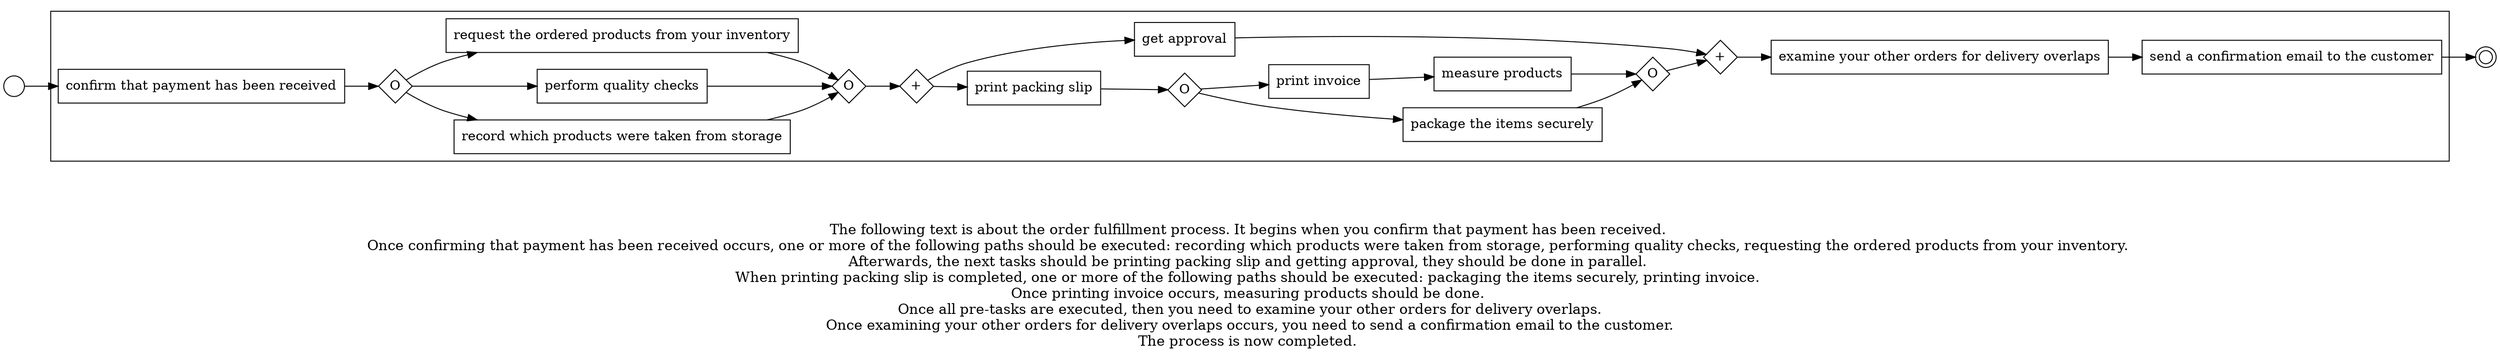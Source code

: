 digraph order_fulfillment_process_7 {
	graph [rankdir=LR]
	START_NODE [label="" shape=circle width=0.3]
	subgraph CLUSTER_0 {
		"confirm that payment has been received" [shape=box]
		"OR_SPLIT--2. Retrieving products from your inventory_XCPC" [label=O fixedsize=true shape=diamond width=0.5]
		"confirm that payment has been received" -> "OR_SPLIT--2. Retrieving products from your inventory_XCPC"
		"record which products were taken from storage" [shape=box]
		"OR_SPLIT--2. Retrieving products from your inventory_XCPC" -> "record which products were taken from storage"
		"perform quality checks" [shape=box]
		"OR_SPLIT--2. Retrieving products from your inventory_XCPC" -> "perform quality checks"
		"request the ordered products from your inventory" [shape=box]
		"OR_SPLIT--2. Retrieving products from your inventory_XCPC" -> "request the ordered products from your inventory"
		"OR_JOIN--2. Retrieving products from your inventory_XCPC" [label=O fixedsize=true shape=diamond width=0.5]
		"record which products were taken from storage" -> "OR_JOIN--2. Retrieving products from your inventory_XCPC"
		"perform quality checks" -> "OR_JOIN--2. Retrieving products from your inventory_XCPC"
		"request the ordered products from your inventory" -> "OR_JOIN--2. Retrieving products from your inventory_XCPC"
		"AND_SPLIT--3. Packaging products_9UTQ" [label="+" fixedsize=true shape=diamond width=0.5]
		"OR_JOIN--2. Retrieving products from your inventory_XCPC" -> "AND_SPLIT--3. Packaging products_9UTQ"
		"print packing slip" [shape=box]
		"AND_SPLIT--3. Packaging products_9UTQ" -> "print packing slip"
		"get approval" [shape=box]
		"AND_SPLIT--3. Packaging products_9UTQ" -> "get approval"
		"OR_SPLIT--3. Packaging products_EBU3" [label=O fixedsize=true shape=diamond width=0.5]
		"print packing slip" -> "OR_SPLIT--3. Packaging products_EBU3"
		"package the items securely" [shape=box]
		"OR_SPLIT--3. Packaging products_EBU3" -> "package the items securely"
		"print invoice" [shape=box]
		"OR_SPLIT--3. Packaging products_EBU3" -> "print invoice"
		"measure products" [shape=box]
		"print invoice" -> "measure products"
		"OR_JOIN--3. Packaging products_EBU3" [label=O fixedsize=true shape=diamond width=0.5]
		"package the items securely" -> "OR_JOIN--3. Packaging products_EBU3"
		"measure products" -> "OR_JOIN--3. Packaging products_EBU3"
		"AND_JOIN--3. Packaging products_9UTQ" [label="+" fixedsize=true shape=diamond width=0.5]
		"OR_JOIN--3. Packaging products_EBU3" -> "AND_JOIN--3. Packaging products_9UTQ"
		"get approval" -> "AND_JOIN--3. Packaging products_9UTQ"
		"examine your other orders for delivery overlaps" [shape=box]
		"AND_JOIN--3. Packaging products_9UTQ" -> "examine your other orders for delivery overlaps"
		"send a confirmation email to the customer" [shape=box]
		"examine your other orders for delivery overlaps" -> "send a confirmation email to the customer"
	}
	START_NODE -> "confirm that payment has been received"
	END_NODE [label="" shape=doublecircle width=0.2]
	"send a confirmation email to the customer" -> END_NODE
	fontsize=15 label="\n\n
The following text is about the order fulfillment process. It begins when you confirm that payment has been received. 
Once confirming that payment has been received occurs, one or more of the following paths should be executed: recording which products were taken from storage, performing quality checks, requesting the ordered products from your inventory. 
Afterwards, the next tasks should be printing packing slip and getting approval, they should be done in parallel. 
When printing packing slip is completed, one or more of the following paths should be executed: packaging the items securely, printing invoice. 
Once printing invoice occurs, measuring products should be done. 
Once all pre-tasks are executed, then you need to examine your other orders for delivery overlaps.
Once examining your other orders for delivery overlaps occurs, you need to send a confirmation email to the customer.
The process is now completed. 
"
}
